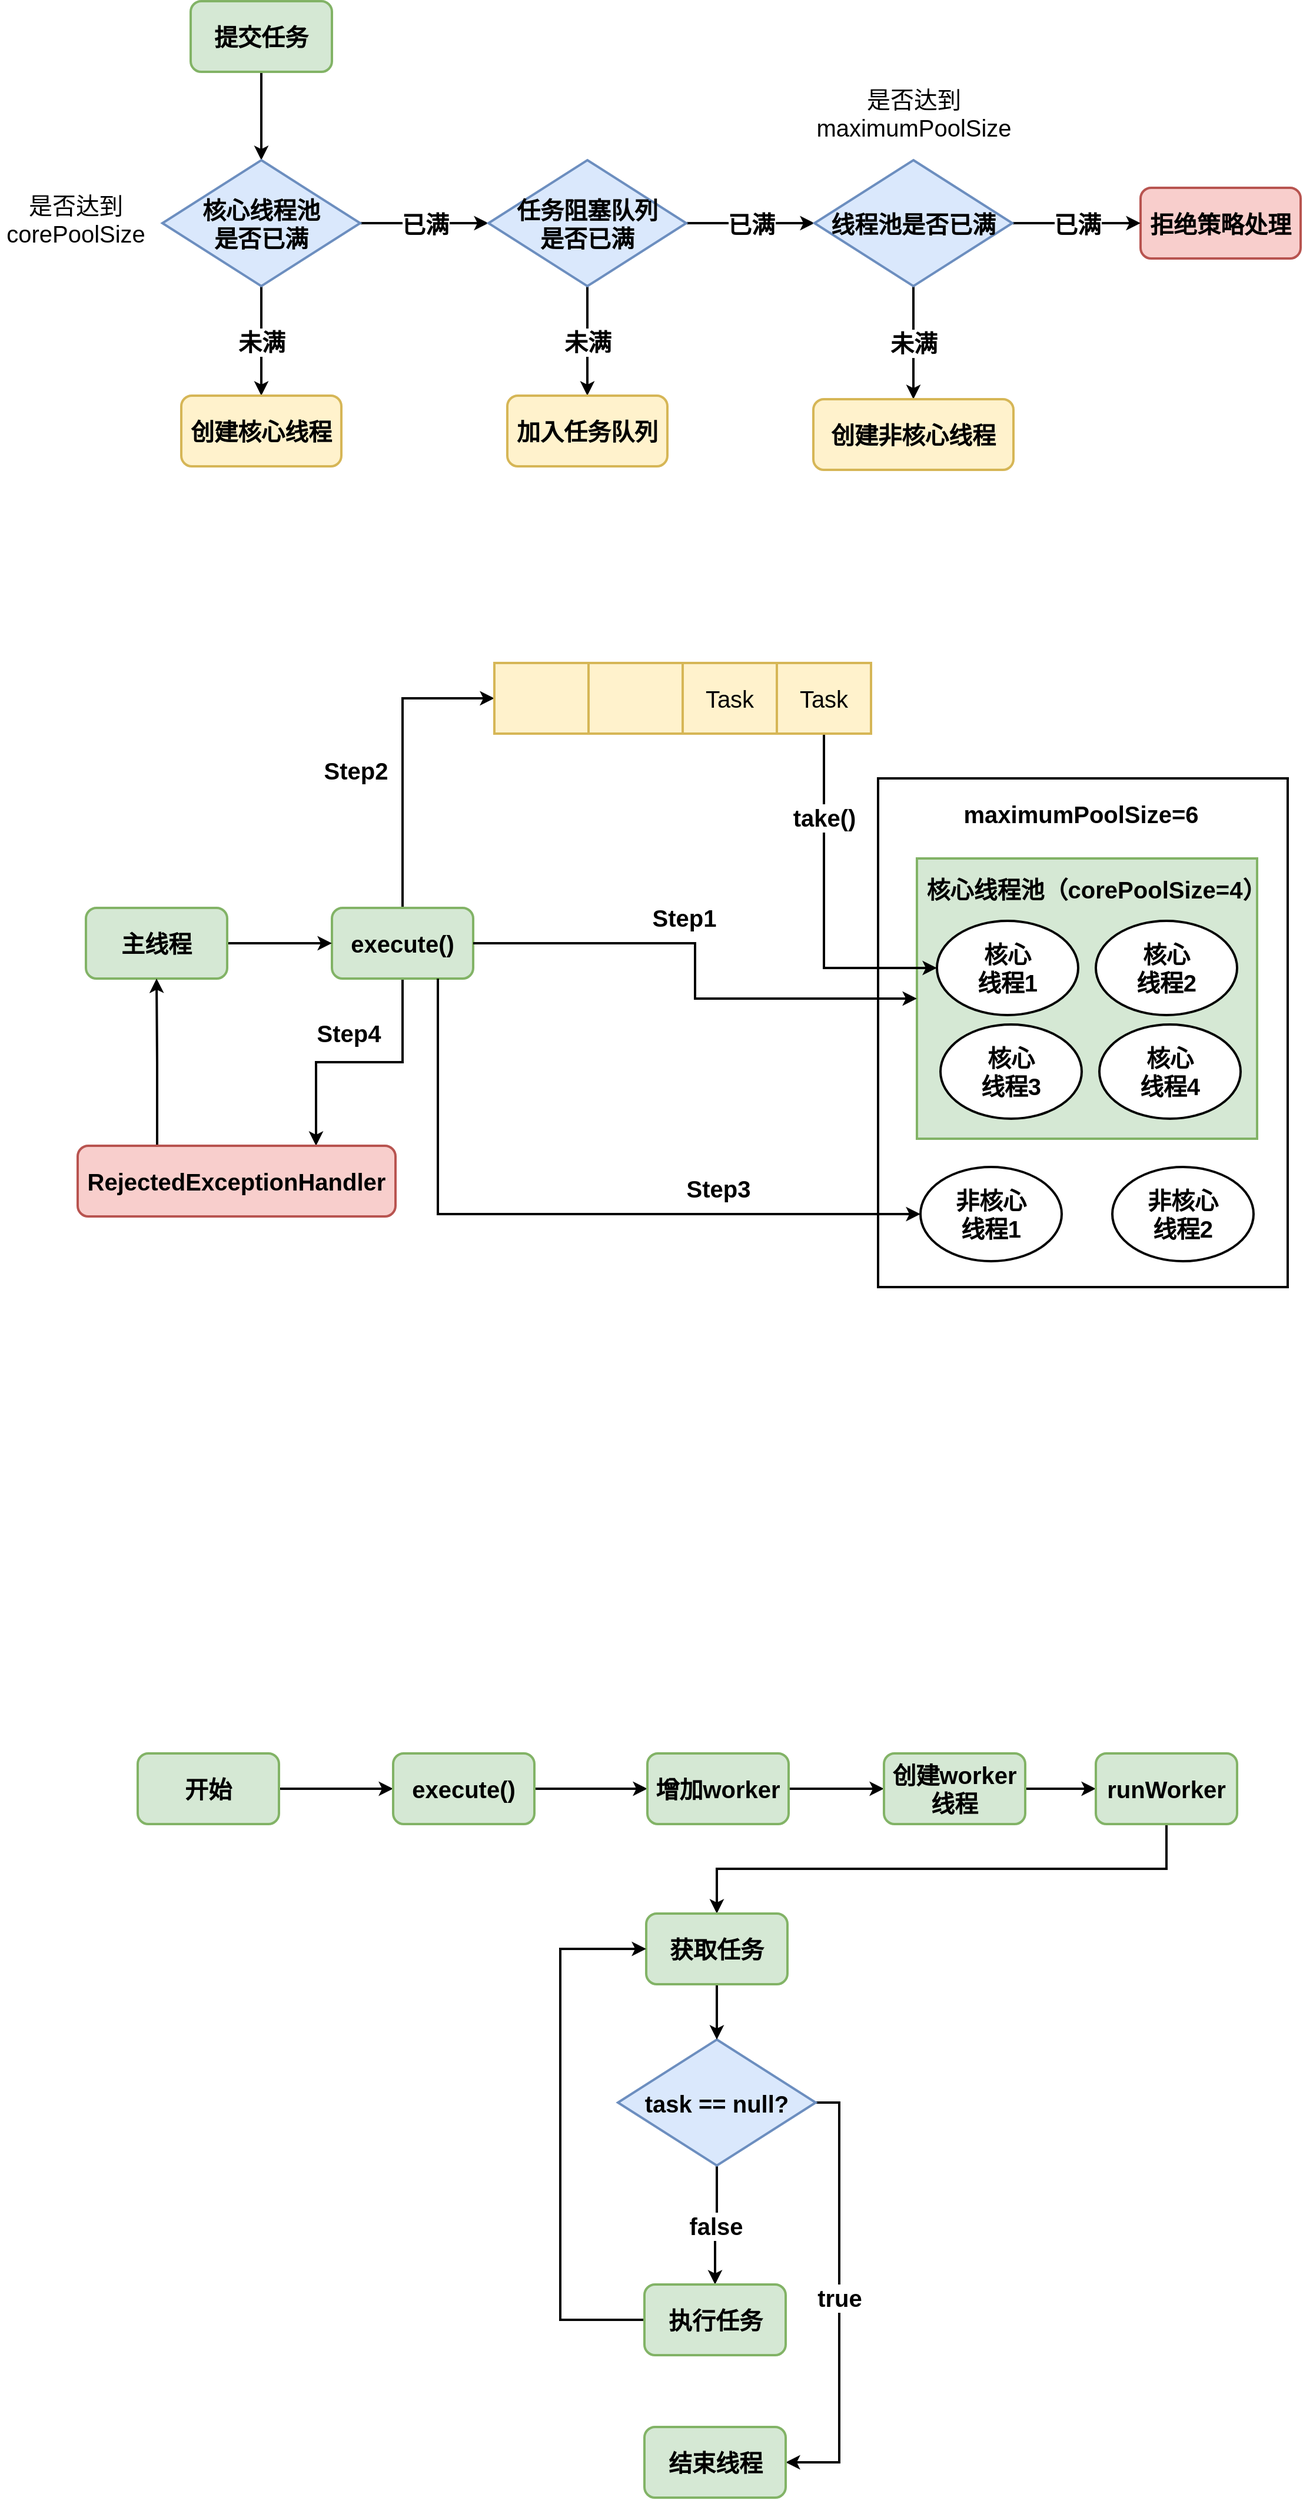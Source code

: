 <mxfile version="13.0.3" type="device"><diagram id="S-Y_yyb6QWxnijWM7Au8" name="第 1 页"><mxGraphModel dx="1726" dy="806" grid="0" gridSize="10" guides="1" tooltips="1" connect="1" arrows="1" fold="1" page="0" pageScale="1" pageWidth="827" pageHeight="1169" background="#ffffff" math="0" shadow="0"><root><mxCell id="0"/><mxCell id="1" parent="0"/><mxCell id="dffz3lKJZLQxP9971va4-9" style="edgeStyle=orthogonalEdgeStyle;rounded=0;orthogonalLoop=1;jettySize=auto;html=1;exitX=0.5;exitY=1;exitDx=0;exitDy=0;fontSize=20;strokeWidth=2;fontStyle=1" parent="1" source="dffz3lKJZLQxP9971va4-1" target="dffz3lKJZLQxP9971va4-3" edge="1"><mxGeometry relative="1" as="geometry"/></mxCell><mxCell id="dffz3lKJZLQxP9971va4-1" value="提交任务" style="rounded=1;whiteSpace=wrap;html=1;fontSize=20;strokeWidth=2;fillColor=#d5e8d4;strokeColor=#82b366;fontStyle=1" parent="1" vertex="1"><mxGeometry x="90" y="250" width="120" height="60" as="geometry"/></mxCell><mxCell id="dffz3lKJZLQxP9971va4-2" value="拒绝策略处理" style="rounded=1;whiteSpace=wrap;html=1;fontSize=20;strokeWidth=2;fillColor=#f8cecc;strokeColor=#b85450;fontStyle=1" parent="1" vertex="1"><mxGeometry x="897" y="408.5" width="136" height="60" as="geometry"/></mxCell><mxCell id="dffz3lKJZLQxP9971va4-10" value="未满" style="edgeStyle=orthogonalEdgeStyle;rounded=0;orthogonalLoop=1;jettySize=auto;html=1;exitX=0.5;exitY=1;exitDx=0;exitDy=0;strokeWidth=2;fontSize=20;fontStyle=1" parent="1" source="dffz3lKJZLQxP9971va4-3" target="dffz3lKJZLQxP9971va4-6" edge="1"><mxGeometry relative="1" as="geometry"/></mxCell><mxCell id="dffz3lKJZLQxP9971va4-11" value="已满" style="edgeStyle=orthogonalEdgeStyle;rounded=0;orthogonalLoop=1;jettySize=auto;html=1;exitX=1;exitY=0.5;exitDx=0;exitDy=0;strokeWidth=2;fontSize=20;fontStyle=1" parent="1" source="dffz3lKJZLQxP9971va4-3" target="dffz3lKJZLQxP9971va4-4" edge="1"><mxGeometry relative="1" as="geometry"/></mxCell><mxCell id="dffz3lKJZLQxP9971va4-3" value="核心线程池&lt;br&gt;是否已满" style="rhombus;whiteSpace=wrap;html=1;strokeWidth=2;fontSize=20;fontStyle=1;fillColor=#dae8fc;strokeColor=#6c8ebf;" parent="1" vertex="1"><mxGeometry x="66" y="385" width="168" height="107" as="geometry"/></mxCell><mxCell id="dffz3lKJZLQxP9971va4-12" value="已满" style="edgeStyle=orthogonalEdgeStyle;rounded=0;orthogonalLoop=1;jettySize=auto;html=1;exitX=1;exitY=0.5;exitDx=0;exitDy=0;entryX=0;entryY=0.5;entryDx=0;entryDy=0;strokeWidth=2;fontSize=20;fontStyle=1" parent="1" source="dffz3lKJZLQxP9971va4-4" target="dffz3lKJZLQxP9971va4-5" edge="1"><mxGeometry relative="1" as="geometry"/></mxCell><mxCell id="dffz3lKJZLQxP9971va4-15" value="未满" style="edgeStyle=orthogonalEdgeStyle;rounded=0;orthogonalLoop=1;jettySize=auto;html=1;exitX=0.5;exitY=1;exitDx=0;exitDy=0;entryX=0.5;entryY=0;entryDx=0;entryDy=0;strokeWidth=2;fontSize=20;fontStyle=1" parent="1" source="dffz3lKJZLQxP9971va4-4" target="dffz3lKJZLQxP9971va4-7" edge="1"><mxGeometry relative="1" as="geometry"/></mxCell><mxCell id="dffz3lKJZLQxP9971va4-4" value="任务阻塞队列&lt;br&gt;是否已满" style="rhombus;whiteSpace=wrap;html=1;strokeWidth=2;fontSize=20;fontStyle=1;fillColor=#dae8fc;strokeColor=#6c8ebf;" parent="1" vertex="1"><mxGeometry x="343" y="385" width="168" height="107" as="geometry"/></mxCell><mxCell id="dffz3lKJZLQxP9971va4-13" value="已满" style="edgeStyle=orthogonalEdgeStyle;rounded=0;orthogonalLoop=1;jettySize=auto;html=1;exitX=1;exitY=0.5;exitDx=0;exitDy=0;strokeWidth=2;fontSize=20;fontStyle=1" parent="1" source="dffz3lKJZLQxP9971va4-5" target="dffz3lKJZLQxP9971va4-2" edge="1"><mxGeometry relative="1" as="geometry"/></mxCell><mxCell id="dffz3lKJZLQxP9971va4-14" value="未满" style="edgeStyle=orthogonalEdgeStyle;rounded=0;orthogonalLoop=1;jettySize=auto;html=1;exitX=0.5;exitY=1;exitDx=0;exitDy=0;strokeWidth=2;fontSize=20;fontStyle=1" parent="1" source="dffz3lKJZLQxP9971va4-5" target="dffz3lKJZLQxP9971va4-8" edge="1"><mxGeometry relative="1" as="geometry"/></mxCell><mxCell id="dffz3lKJZLQxP9971va4-5" value="线程池是否已满" style="rhombus;whiteSpace=wrap;html=1;strokeWidth=2;fontSize=20;fontStyle=1;fillColor=#dae8fc;strokeColor=#6c8ebf;" parent="1" vertex="1"><mxGeometry x="620" y="385" width="168" height="107" as="geometry"/></mxCell><mxCell id="dffz3lKJZLQxP9971va4-6" value="创建核心线程" style="rounded=1;whiteSpace=wrap;html=1;fontSize=20;strokeWidth=2;fontStyle=1;fillColor=#fff2cc;strokeColor=#d6b656;" parent="1" vertex="1"><mxGeometry x="82" y="585" width="136" height="60" as="geometry"/></mxCell><mxCell id="dffz3lKJZLQxP9971va4-7" value="加入任务队列" style="rounded=1;whiteSpace=wrap;html=1;fontSize=20;strokeWidth=2;fontStyle=1;fillColor=#fff2cc;strokeColor=#d6b656;" parent="1" vertex="1"><mxGeometry x="359" y="585" width="136" height="60" as="geometry"/></mxCell><mxCell id="dffz3lKJZLQxP9971va4-8" value="创建非核心线程" style="rounded=1;whiteSpace=wrap;html=1;fontSize=20;strokeWidth=2;fontStyle=1;fillColor=#fff2cc;strokeColor=#d6b656;" parent="1" vertex="1"><mxGeometry x="619" y="588" width="170" height="60" as="geometry"/></mxCell><mxCell id="dffz3lKJZLQxP9971va4-16" value="是否达到&lt;br&gt;corePoolSize" style="text;html=1;align=center;verticalAlign=middle;resizable=0;points=[];autosize=1;fontSize=20;" parent="1" vertex="1"><mxGeometry x="-72" y="408.5" width="128" height="52" as="geometry"/></mxCell><mxCell id="dffz3lKJZLQxP9971va4-17" value="是否达到&lt;br&gt;maximumPoolSize" style="text;html=1;align=center;verticalAlign=middle;resizable=0;points=[];autosize=1;fontSize=20;" parent="1" vertex="1"><mxGeometry x="616" y="319" width="176" height="52" as="geometry"/></mxCell><mxCell id="dffz3lKJZLQxP9971va4-38" style="edgeStyle=orthogonalEdgeStyle;rounded=0;orthogonalLoop=1;jettySize=auto;html=1;exitX=0.5;exitY=0;exitDx=0;exitDy=0;entryX=0;entryY=0.5;entryDx=0;entryDy=0;strokeWidth=2;fontSize=20;" parent="1" source="dffz3lKJZLQxP9971va4-18" target="dffz3lKJZLQxP9971va4-31" edge="1"><mxGeometry relative="1" as="geometry"/></mxCell><mxCell id="dffz3lKJZLQxP9971va4-47" style="edgeStyle=orthogonalEdgeStyle;rounded=0;orthogonalLoop=1;jettySize=auto;html=1;exitX=0.5;exitY=1;exitDx=0;exitDy=0;entryX=0.75;entryY=0;entryDx=0;entryDy=0;strokeWidth=2;fontSize=20;" parent="1" source="dffz3lKJZLQxP9971va4-18" target="dffz3lKJZLQxP9971va4-46" edge="1"><mxGeometry relative="1" as="geometry"/></mxCell><mxCell id="dffz3lKJZLQxP9971va4-18" value="execute()" style="rounded=1;whiteSpace=wrap;html=1;fontSize=20;strokeWidth=2;fillColor=#d5e8d4;strokeColor=#82b366;fontStyle=1" parent="1" vertex="1"><mxGeometry x="210" y="1020" width="120" height="60" as="geometry"/></mxCell><mxCell id="dffz3lKJZLQxP9971va4-20" value="" style="rounded=0;whiteSpace=wrap;html=1;strokeWidth=2;fontSize=20;" parent="1" vertex="1"><mxGeometry x="674" y="910" width="348" height="432" as="geometry"/></mxCell><mxCell id="dffz3lKJZLQxP9971va4-21" value="" style="rounded=0;whiteSpace=wrap;html=1;strokeWidth=2;fontSize=20;fillColor=#d5e8d4;strokeColor=#82b366;" parent="1" vertex="1"><mxGeometry x="707" y="978" width="289" height="238" as="geometry"/></mxCell><mxCell id="dffz3lKJZLQxP9971va4-22" value="maximumPoolSize=6" style="text;html=1;align=center;verticalAlign=middle;resizable=0;points=[];autosize=1;fontSize=20;fontStyle=1" parent="1" vertex="1"><mxGeometry x="741" y="926" width="210" height="28" as="geometry"/></mxCell><mxCell id="dffz3lKJZLQxP9971va4-23" value="核心线程池（corePoolSize=4）" style="text;html=1;align=center;verticalAlign=middle;resizable=0;points=[];autosize=1;fontSize=20;fontStyle=1" parent="1" vertex="1"><mxGeometry x="710" y="990" width="298" height="28" as="geometry"/></mxCell><mxCell id="dffz3lKJZLQxP9971va4-25" value="核心&lt;br&gt;线程1" style="ellipse;whiteSpace=wrap;html=1;strokeWidth=2;fontSize=20;fontStyle=1" parent="1" vertex="1"><mxGeometry x="724" y="1031" width="120" height="80" as="geometry"/></mxCell><mxCell id="dffz3lKJZLQxP9971va4-26" value="核心&lt;br&gt;线程2" style="ellipse;whiteSpace=wrap;html=1;strokeWidth=2;fontSize=20;fontStyle=1" parent="1" vertex="1"><mxGeometry x="859" y="1031" width="120" height="80" as="geometry"/></mxCell><mxCell id="dffz3lKJZLQxP9971va4-27" value="核心&lt;br&gt;线程3" style="ellipse;whiteSpace=wrap;html=1;strokeWidth=2;fontSize=20;fontStyle=1" parent="1" vertex="1"><mxGeometry x="727" y="1119" width="120" height="80" as="geometry"/></mxCell><mxCell id="dffz3lKJZLQxP9971va4-28" value="核心&lt;br&gt;线程4" style="ellipse;whiteSpace=wrap;html=1;strokeWidth=2;fontSize=20;fontStyle=1" parent="1" vertex="1"><mxGeometry x="862" y="1119" width="120" height="80" as="geometry"/></mxCell><mxCell id="dffz3lKJZLQxP9971va4-29" value="非核心&lt;br&gt;线程1" style="ellipse;whiteSpace=wrap;html=1;strokeWidth=2;fontSize=20;fontStyle=1" parent="1" vertex="1"><mxGeometry x="710" y="1240" width="120" height="80" as="geometry"/></mxCell><mxCell id="dffz3lKJZLQxP9971va4-30" value="非核心&lt;br&gt;线程2" style="ellipse;whiteSpace=wrap;html=1;strokeWidth=2;fontSize=20;fontStyle=1" parent="1" vertex="1"><mxGeometry x="873" y="1240" width="120" height="80" as="geometry"/></mxCell><mxCell id="dffz3lKJZLQxP9971va4-31" value="" style="rounded=0;whiteSpace=wrap;html=1;strokeWidth=2;fontSize=20;fillColor=#fff2cc;strokeColor=#d6b656;" parent="1" vertex="1"><mxGeometry x="348" y="812" width="80" height="60" as="geometry"/></mxCell><mxCell id="dffz3lKJZLQxP9971va4-32" value="" style="rounded=0;whiteSpace=wrap;html=1;strokeWidth=2;fontSize=20;fillColor=#fff2cc;strokeColor=#d6b656;" parent="1" vertex="1"><mxGeometry x="428" y="812" width="80" height="60" as="geometry"/></mxCell><mxCell id="dffz3lKJZLQxP9971va4-34" value="Task" style="rounded=0;whiteSpace=wrap;html=1;strokeWidth=2;fontSize=20;fillColor=#fff2cc;strokeColor=#d6b656;" parent="1" vertex="1"><mxGeometry x="508" y="812" width="80" height="60" as="geometry"/></mxCell><mxCell id="dffz3lKJZLQxP9971va4-37" value="take()" style="edgeStyle=orthogonalEdgeStyle;rounded=0;orthogonalLoop=1;jettySize=auto;html=1;exitX=0.5;exitY=1;exitDx=0;exitDy=0;entryX=0;entryY=0.5;entryDx=0;entryDy=0;strokeWidth=2;fontSize=20;fontStyle=1" parent="1" source="dffz3lKJZLQxP9971va4-35" target="dffz3lKJZLQxP9971va4-25" edge="1"><mxGeometry x="-0.523" relative="1" as="geometry"><mxPoint as="offset"/></mxGeometry></mxCell><mxCell id="dffz3lKJZLQxP9971va4-35" value="Task" style="rounded=0;whiteSpace=wrap;html=1;strokeWidth=2;fontSize=20;fillColor=#fff2cc;strokeColor=#d6b656;" parent="1" vertex="1"><mxGeometry x="588" y="812" width="80" height="60" as="geometry"/></mxCell><mxCell id="dffz3lKJZLQxP9971va4-39" style="rounded=0;orthogonalLoop=1;jettySize=auto;html=1;exitX=1;exitY=0.5;exitDx=0;exitDy=0;strokeWidth=2;fontSize=20;edgeStyle=orthogonalEdgeStyle;" parent="1" source="dffz3lKJZLQxP9971va4-18" target="dffz3lKJZLQxP9971va4-21" edge="1"><mxGeometry relative="1" as="geometry"/></mxCell><mxCell id="dffz3lKJZLQxP9971va4-40" value="Step1" style="text;html=1;align=center;verticalAlign=middle;resizable=0;points=[];autosize=1;fontSize=20;fontStyle=1" parent="1" vertex="1"><mxGeometry x="477" y="1014" width="64" height="28" as="geometry"/></mxCell><mxCell id="dffz3lKJZLQxP9971va4-41" value="Step2" style="text;html=1;align=center;verticalAlign=middle;resizable=0;points=[];autosize=1;fontSize=20;fontStyle=1" parent="1" vertex="1"><mxGeometry x="198" y="889" width="64" height="28" as="geometry"/></mxCell><mxCell id="dffz3lKJZLQxP9971va4-42" style="rounded=0;orthogonalLoop=1;jettySize=auto;html=1;exitX=0.75;exitY=1;exitDx=0;exitDy=0;entryX=0;entryY=0.5;entryDx=0;entryDy=0;strokeWidth=2;fontSize=20;edgeStyle=orthogonalEdgeStyle;" parent="1" source="dffz3lKJZLQxP9971va4-18" target="dffz3lKJZLQxP9971va4-29" edge="1"><mxGeometry relative="1" as="geometry"/></mxCell><mxCell id="dffz3lKJZLQxP9971va4-43" value="Step3" style="text;html=1;align=center;verticalAlign=middle;resizable=0;points=[];autosize=1;fontSize=20;fontStyle=1" parent="1" vertex="1"><mxGeometry x="506" y="1244" width="64" height="28" as="geometry"/></mxCell><mxCell id="dffz3lKJZLQxP9971va4-45" style="edgeStyle=orthogonalEdgeStyle;rounded=0;orthogonalLoop=1;jettySize=auto;html=1;exitX=1;exitY=0.5;exitDx=0;exitDy=0;entryX=0;entryY=0.5;entryDx=0;entryDy=0;strokeWidth=2;fontSize=20;" parent="1" source="dffz3lKJZLQxP9971va4-44" target="dffz3lKJZLQxP9971va4-18" edge="1"><mxGeometry relative="1" as="geometry"/></mxCell><mxCell id="dffz3lKJZLQxP9971va4-44" value="主线程" style="rounded=1;whiteSpace=wrap;html=1;fontSize=20;strokeWidth=2;fillColor=#d5e8d4;strokeColor=#82b366;fontStyle=1" parent="1" vertex="1"><mxGeometry x="1" y="1020" width="120" height="60" as="geometry"/></mxCell><mxCell id="dffz3lKJZLQxP9971va4-49" style="edgeStyle=orthogonalEdgeStyle;rounded=0;orthogonalLoop=1;jettySize=auto;html=1;exitX=0.25;exitY=0;exitDx=0;exitDy=0;strokeWidth=2;fontSize=20;" parent="1" source="dffz3lKJZLQxP9971va4-46" target="dffz3lKJZLQxP9971va4-44" edge="1"><mxGeometry relative="1" as="geometry"/></mxCell><mxCell id="dffz3lKJZLQxP9971va4-46" value="RejectedExceptionHandler" style="rounded=1;whiteSpace=wrap;html=1;fontSize=20;strokeWidth=2;fillColor=#f8cecc;strokeColor=#b85450;fontStyle=1" parent="1" vertex="1"><mxGeometry x="-6" y="1222" width="270" height="60" as="geometry"/></mxCell><mxCell id="dffz3lKJZLQxP9971va4-48" value="Step4" style="text;html=1;align=center;verticalAlign=middle;resizable=0;points=[];autosize=1;fontSize=20;fontStyle=1" parent="1" vertex="1"><mxGeometry x="192" y="1112" width="64" height="28" as="geometry"/></mxCell><mxCell id="dffz3lKJZLQxP9971va4-64" style="edgeStyle=orthogonalEdgeStyle;rounded=0;orthogonalLoop=1;jettySize=auto;html=1;exitX=1;exitY=0.5;exitDx=0;exitDy=0;entryX=0;entryY=0.5;entryDx=0;entryDy=0;strokeWidth=2;fontSize=20;" parent="1" source="dffz3lKJZLQxP9971va4-50" target="dffz3lKJZLQxP9971va4-52" edge="1"><mxGeometry relative="1" as="geometry"/></mxCell><mxCell id="dffz3lKJZLQxP9971va4-50" value="开始" style="rounded=1;whiteSpace=wrap;html=1;fontSize=20;strokeWidth=2;fillColor=#d5e8d4;strokeColor=#82b366;fontStyle=1" parent="1" vertex="1"><mxGeometry x="45" y="1738" width="120" height="60" as="geometry"/></mxCell><mxCell id="dffz3lKJZLQxP9971va4-60" value="false" style="edgeStyle=orthogonalEdgeStyle;rounded=0;orthogonalLoop=1;jettySize=auto;html=1;exitX=0.5;exitY=1;exitDx=0;exitDy=0;entryX=0.5;entryY=0;entryDx=0;entryDy=0;strokeWidth=2;fontSize=20;fontStyle=1" parent="1" source="dffz3lKJZLQxP9971va4-51" target="dffz3lKJZLQxP9971va4-57" edge="1"><mxGeometry relative="1" as="geometry"/></mxCell><mxCell id="dffz3lKJZLQxP9971va4-62" value="true" style="edgeStyle=orthogonalEdgeStyle;rounded=0;orthogonalLoop=1;jettySize=auto;html=1;exitX=1;exitY=0.5;exitDx=0;exitDy=0;entryX=1;entryY=0.5;entryDx=0;entryDy=0;strokeWidth=2;fontSize=20;fontStyle=1" parent="1" source="dffz3lKJZLQxP9971va4-51" target="dffz3lKJZLQxP9971va4-58" edge="1"><mxGeometry relative="1" as="geometry"/></mxCell><mxCell id="dffz3lKJZLQxP9971va4-51" value="task == null?" style="rhombus;whiteSpace=wrap;html=1;strokeWidth=2;fontSize=20;fontStyle=1;fillColor=#dae8fc;strokeColor=#6c8ebf;" parent="1" vertex="1"><mxGeometry x="453" y="1981" width="168" height="107" as="geometry"/></mxCell><mxCell id="dffz3lKJZLQxP9971va4-65" style="edgeStyle=orthogonalEdgeStyle;rounded=0;orthogonalLoop=1;jettySize=auto;html=1;exitX=1;exitY=0.5;exitDx=0;exitDy=0;strokeWidth=2;fontSize=20;" parent="1" source="dffz3lKJZLQxP9971va4-52" target="dffz3lKJZLQxP9971va4-53" edge="1"><mxGeometry relative="1" as="geometry"/></mxCell><mxCell id="dffz3lKJZLQxP9971va4-52" value="execute()" style="rounded=1;whiteSpace=wrap;html=1;fontSize=20;strokeWidth=2;fillColor=#d5e8d4;strokeColor=#82b366;fontStyle=1" parent="1" vertex="1"><mxGeometry x="262" y="1738" width="120" height="60" as="geometry"/></mxCell><mxCell id="dffz3lKJZLQxP9971va4-66" style="edgeStyle=orthogonalEdgeStyle;rounded=0;orthogonalLoop=1;jettySize=auto;html=1;exitX=1;exitY=0.5;exitDx=0;exitDy=0;strokeWidth=2;fontSize=20;" parent="1" source="dffz3lKJZLQxP9971va4-53" target="dffz3lKJZLQxP9971va4-54" edge="1"><mxGeometry relative="1" as="geometry"/></mxCell><mxCell id="dffz3lKJZLQxP9971va4-53" value="增加worker" style="rounded=1;whiteSpace=wrap;html=1;fontSize=20;strokeWidth=2;fillColor=#d5e8d4;strokeColor=#82b366;fontStyle=1" parent="1" vertex="1"><mxGeometry x="478" y="1738" width="120" height="60" as="geometry"/></mxCell><mxCell id="dffz3lKJZLQxP9971va4-67" style="edgeStyle=orthogonalEdgeStyle;rounded=0;orthogonalLoop=1;jettySize=auto;html=1;exitX=1;exitY=0.5;exitDx=0;exitDy=0;entryX=0;entryY=0.5;entryDx=0;entryDy=0;strokeWidth=2;fontSize=20;" parent="1" source="dffz3lKJZLQxP9971va4-54" target="dffz3lKJZLQxP9971va4-55" edge="1"><mxGeometry relative="1" as="geometry"/></mxCell><mxCell id="dffz3lKJZLQxP9971va4-54" value="创建worker线程" style="rounded=1;whiteSpace=wrap;html=1;fontSize=20;strokeWidth=2;fillColor=#d5e8d4;strokeColor=#82b366;fontStyle=1" parent="1" vertex="1"><mxGeometry x="679" y="1738" width="120" height="60" as="geometry"/></mxCell><mxCell id="dffz3lKJZLQxP9971va4-68" style="edgeStyle=orthogonalEdgeStyle;rounded=0;orthogonalLoop=1;jettySize=auto;html=1;exitX=0.5;exitY=1;exitDx=0;exitDy=0;entryX=0.5;entryY=0;entryDx=0;entryDy=0;strokeWidth=2;fontSize=20;" parent="1" source="dffz3lKJZLQxP9971va4-55" target="dffz3lKJZLQxP9971va4-56" edge="1"><mxGeometry relative="1" as="geometry"/></mxCell><mxCell id="dffz3lKJZLQxP9971va4-55" value="runWorker" style="rounded=1;whiteSpace=wrap;html=1;fontSize=20;strokeWidth=2;fillColor=#d5e8d4;strokeColor=#82b366;fontStyle=1" parent="1" vertex="1"><mxGeometry x="859" y="1738" width="120" height="60" as="geometry"/></mxCell><mxCell id="dffz3lKJZLQxP9971va4-61" style="edgeStyle=orthogonalEdgeStyle;rounded=0;orthogonalLoop=1;jettySize=auto;html=1;exitX=0.5;exitY=1;exitDx=0;exitDy=0;entryX=0.5;entryY=0;entryDx=0;entryDy=0;strokeWidth=2;fontSize=20;" parent="1" source="dffz3lKJZLQxP9971va4-56" target="dffz3lKJZLQxP9971va4-51" edge="1"><mxGeometry relative="1" as="geometry"/></mxCell><mxCell id="dffz3lKJZLQxP9971va4-56" value="获取任务" style="rounded=1;whiteSpace=wrap;html=1;fontSize=20;strokeWidth=2;fillColor=#d5e8d4;strokeColor=#82b366;fontStyle=1" parent="1" vertex="1"><mxGeometry x="477" y="1874" width="120" height="60" as="geometry"/></mxCell><mxCell id="dffz3lKJZLQxP9971va4-63" style="edgeStyle=orthogonalEdgeStyle;rounded=0;orthogonalLoop=1;jettySize=auto;html=1;exitX=0;exitY=0.5;exitDx=0;exitDy=0;entryX=0;entryY=0.5;entryDx=0;entryDy=0;strokeWidth=2;fontSize=20;" parent="1" source="dffz3lKJZLQxP9971va4-57" target="dffz3lKJZLQxP9971va4-56" edge="1"><mxGeometry relative="1" as="geometry"><Array as="points"><mxPoint x="404" y="2219"/><mxPoint x="404" y="1904"/></Array></mxGeometry></mxCell><mxCell id="dffz3lKJZLQxP9971va4-57" value="执行任务" style="rounded=1;whiteSpace=wrap;html=1;fontSize=20;strokeWidth=2;fillColor=#d5e8d4;strokeColor=#82b366;fontStyle=1" parent="1" vertex="1"><mxGeometry x="475.5" y="2189" width="120" height="60" as="geometry"/></mxCell><mxCell id="dffz3lKJZLQxP9971va4-58" value="结束线程" style="rounded=1;whiteSpace=wrap;html=1;fontSize=20;strokeWidth=2;fillColor=#d5e8d4;strokeColor=#82b366;fontStyle=1" parent="1" vertex="1"><mxGeometry x="475.5" y="2310" width="120" height="60" as="geometry"/></mxCell></root></mxGraphModel></diagram></mxfile>